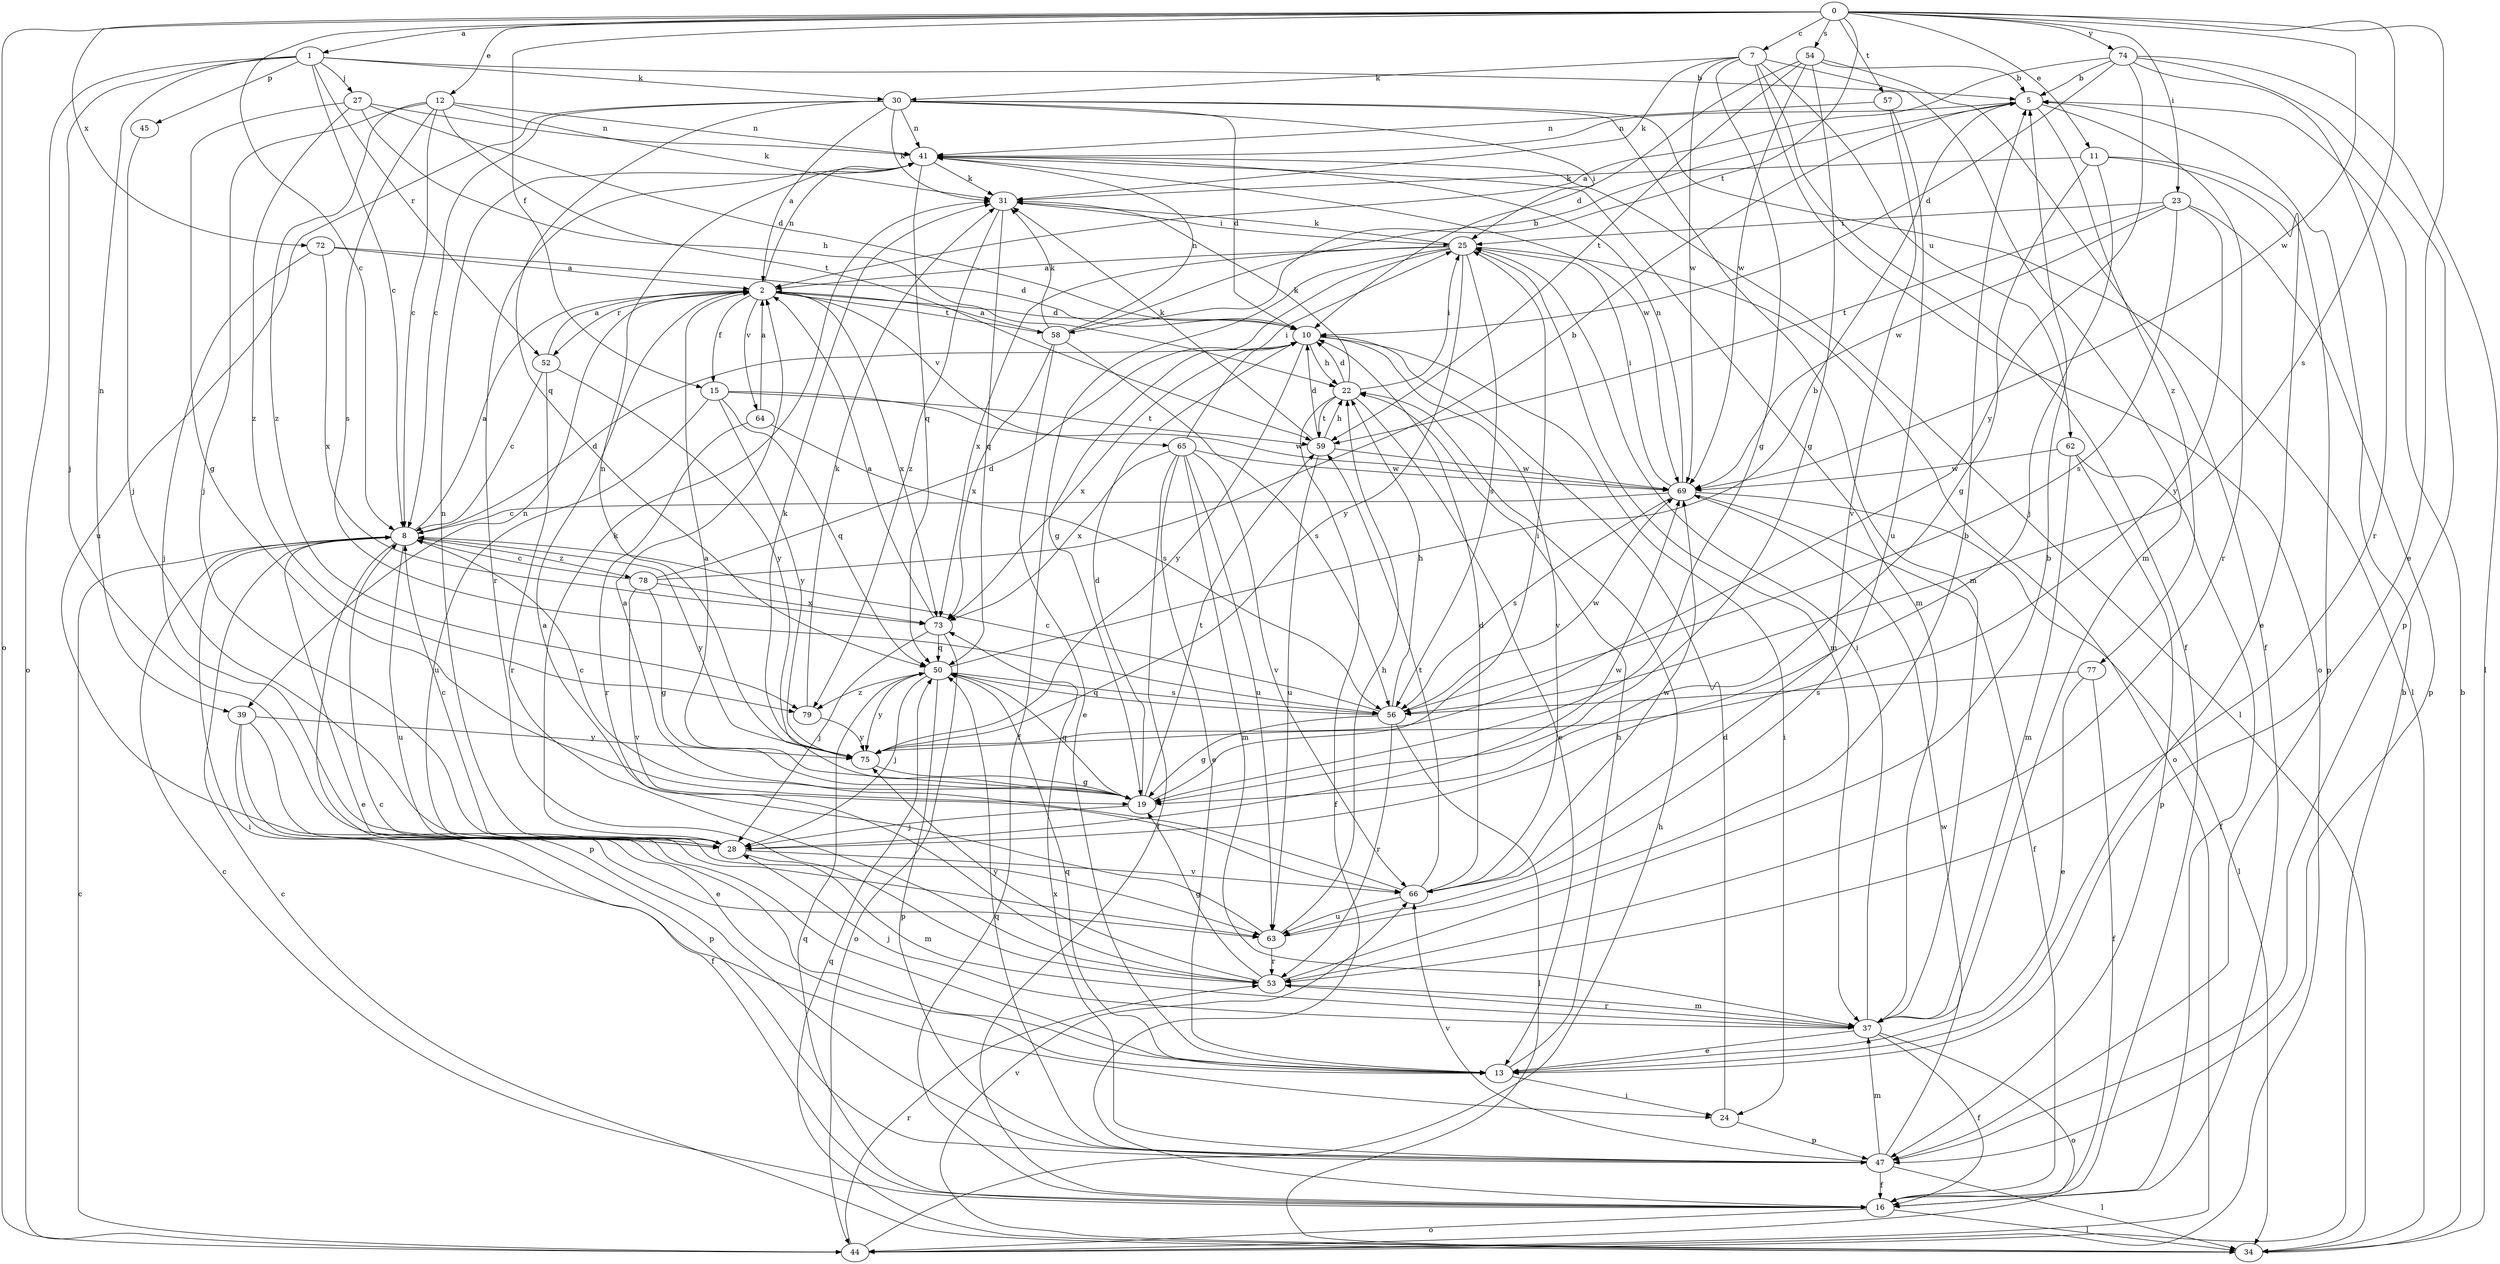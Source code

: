 strict digraph  {
0;
1;
2;
5;
7;
8;
10;
11;
12;
13;
15;
16;
19;
22;
23;
24;
25;
27;
28;
30;
31;
34;
37;
39;
41;
44;
45;
47;
50;
52;
53;
54;
56;
57;
58;
59;
62;
63;
64;
65;
66;
69;
72;
73;
74;
75;
77;
78;
79;
0 -> 1  [label=a];
0 -> 7  [label=c];
0 -> 8  [label=c];
0 -> 11  [label=e];
0 -> 12  [label=e];
0 -> 13  [label=e];
0 -> 15  [label=f];
0 -> 23  [label=i];
0 -> 44  [label=o];
0 -> 54  [label=s];
0 -> 56  [label=s];
0 -> 57  [label=t];
0 -> 58  [label=t];
0 -> 69  [label=w];
0 -> 72  [label=x];
0 -> 74  [label=y];
1 -> 5  [label=b];
1 -> 8  [label=c];
1 -> 27  [label=j];
1 -> 28  [label=j];
1 -> 30  [label=k];
1 -> 39  [label=n];
1 -> 44  [label=o];
1 -> 45  [label=p];
1 -> 52  [label=r];
2 -> 10  [label=d];
2 -> 15  [label=f];
2 -> 39  [label=n];
2 -> 41  [label=n];
2 -> 52  [label=r];
2 -> 58  [label=t];
2 -> 64  [label=v];
2 -> 65  [label=v];
2 -> 73  [label=x];
5 -> 41  [label=n];
5 -> 53  [label=r];
5 -> 77  [label=z];
7 -> 16  [label=f];
7 -> 19  [label=g];
7 -> 30  [label=k];
7 -> 31  [label=k];
7 -> 37  [label=m];
7 -> 44  [label=o];
7 -> 62  [label=u];
7 -> 69  [label=w];
8 -> 2  [label=a];
8 -> 10  [label=d];
8 -> 13  [label=e];
8 -> 24  [label=i];
8 -> 47  [label=p];
8 -> 63  [label=u];
8 -> 75  [label=y];
8 -> 78  [label=z];
10 -> 22  [label=h];
10 -> 24  [label=i];
10 -> 66  [label=v];
10 -> 73  [label=x];
10 -> 75  [label=y];
11 -> 13  [label=e];
11 -> 19  [label=g];
11 -> 28  [label=j];
11 -> 31  [label=k];
11 -> 47  [label=p];
12 -> 8  [label=c];
12 -> 28  [label=j];
12 -> 31  [label=k];
12 -> 41  [label=n];
12 -> 56  [label=s];
12 -> 59  [label=t];
12 -> 79  [label=z];
13 -> 8  [label=c];
13 -> 22  [label=h];
13 -> 24  [label=i];
13 -> 50  [label=q];
15 -> 50  [label=q];
15 -> 59  [label=t];
15 -> 63  [label=u];
15 -> 69  [label=w];
15 -> 75  [label=y];
16 -> 8  [label=c];
16 -> 34  [label=l];
16 -> 44  [label=o];
16 -> 50  [label=q];
19 -> 2  [label=a];
19 -> 8  [label=c];
19 -> 10  [label=d];
19 -> 25  [label=i];
19 -> 28  [label=j];
19 -> 31  [label=k];
19 -> 50  [label=q];
19 -> 59  [label=t];
22 -> 10  [label=d];
22 -> 13  [label=e];
22 -> 16  [label=f];
22 -> 25  [label=i];
22 -> 31  [label=k];
22 -> 59  [label=t];
23 -> 25  [label=i];
23 -> 47  [label=p];
23 -> 56  [label=s];
23 -> 59  [label=t];
23 -> 69  [label=w];
23 -> 75  [label=y];
24 -> 10  [label=d];
24 -> 47  [label=p];
25 -> 2  [label=a];
25 -> 16  [label=f];
25 -> 19  [label=g];
25 -> 31  [label=k];
25 -> 37  [label=m];
25 -> 44  [label=o];
25 -> 56  [label=s];
25 -> 73  [label=x];
25 -> 75  [label=y];
27 -> 10  [label=d];
27 -> 19  [label=g];
27 -> 22  [label=h];
27 -> 41  [label=n];
27 -> 79  [label=z];
28 -> 8  [label=c];
28 -> 31  [label=k];
28 -> 37  [label=m];
28 -> 41  [label=n];
28 -> 66  [label=v];
28 -> 69  [label=w];
30 -> 2  [label=a];
30 -> 8  [label=c];
30 -> 10  [label=d];
30 -> 25  [label=i];
30 -> 31  [label=k];
30 -> 34  [label=l];
30 -> 37  [label=m];
30 -> 41  [label=n];
30 -> 50  [label=q];
30 -> 63  [label=u];
31 -> 25  [label=i];
31 -> 50  [label=q];
31 -> 79  [label=z];
34 -> 5  [label=b];
34 -> 8  [label=c];
34 -> 50  [label=q];
34 -> 66  [label=v];
37 -> 13  [label=e];
37 -> 16  [label=f];
37 -> 25  [label=i];
37 -> 28  [label=j];
37 -> 44  [label=o];
37 -> 53  [label=r];
39 -> 13  [label=e];
39 -> 16  [label=f];
39 -> 47  [label=p];
39 -> 75  [label=y];
41 -> 31  [label=k];
41 -> 34  [label=l];
41 -> 37  [label=m];
41 -> 50  [label=q];
41 -> 53  [label=r];
41 -> 69  [label=w];
44 -> 5  [label=b];
44 -> 8  [label=c];
44 -> 22  [label=h];
44 -> 53  [label=r];
45 -> 28  [label=j];
47 -> 16  [label=f];
47 -> 34  [label=l];
47 -> 37  [label=m];
47 -> 50  [label=q];
47 -> 66  [label=v];
47 -> 69  [label=w];
47 -> 73  [label=x];
50 -> 5  [label=b];
50 -> 28  [label=j];
50 -> 47  [label=p];
50 -> 56  [label=s];
50 -> 75  [label=y];
50 -> 79  [label=z];
52 -> 2  [label=a];
52 -> 8  [label=c];
52 -> 53  [label=r];
52 -> 75  [label=y];
53 -> 5  [label=b];
53 -> 19  [label=g];
53 -> 37  [label=m];
53 -> 75  [label=y];
54 -> 5  [label=b];
54 -> 10  [label=d];
54 -> 16  [label=f];
54 -> 19  [label=g];
54 -> 59  [label=t];
54 -> 69  [label=w];
56 -> 8  [label=c];
56 -> 19  [label=g];
56 -> 22  [label=h];
56 -> 34  [label=l];
56 -> 50  [label=q];
56 -> 53  [label=r];
56 -> 69  [label=w];
57 -> 41  [label=n];
57 -> 63  [label=u];
57 -> 66  [label=v];
58 -> 2  [label=a];
58 -> 5  [label=b];
58 -> 13  [label=e];
58 -> 31  [label=k];
58 -> 41  [label=n];
58 -> 56  [label=s];
58 -> 73  [label=x];
59 -> 10  [label=d];
59 -> 22  [label=h];
59 -> 31  [label=k];
59 -> 63  [label=u];
59 -> 69  [label=w];
62 -> 16  [label=f];
62 -> 37  [label=m];
62 -> 47  [label=p];
62 -> 69  [label=w];
63 -> 2  [label=a];
63 -> 5  [label=b];
63 -> 22  [label=h];
63 -> 53  [label=r];
64 -> 2  [label=a];
64 -> 53  [label=r];
64 -> 56  [label=s];
65 -> 13  [label=e];
65 -> 16  [label=f];
65 -> 25  [label=i];
65 -> 37  [label=m];
65 -> 63  [label=u];
65 -> 66  [label=v];
65 -> 69  [label=w];
65 -> 73  [label=x];
66 -> 2  [label=a];
66 -> 10  [label=d];
66 -> 59  [label=t];
66 -> 63  [label=u];
66 -> 69  [label=w];
69 -> 8  [label=c];
69 -> 16  [label=f];
69 -> 25  [label=i];
69 -> 34  [label=l];
69 -> 41  [label=n];
69 -> 56  [label=s];
72 -> 2  [label=a];
72 -> 10  [label=d];
72 -> 28  [label=j];
72 -> 73  [label=x];
73 -> 2  [label=a];
73 -> 28  [label=j];
73 -> 44  [label=o];
73 -> 50  [label=q];
74 -> 2  [label=a];
74 -> 5  [label=b];
74 -> 10  [label=d];
74 -> 34  [label=l];
74 -> 47  [label=p];
74 -> 53  [label=r];
74 -> 75  [label=y];
75 -> 19  [label=g];
75 -> 41  [label=n];
77 -> 13  [label=e];
77 -> 16  [label=f];
77 -> 56  [label=s];
78 -> 5  [label=b];
78 -> 8  [label=c];
78 -> 10  [label=d];
78 -> 19  [label=g];
78 -> 66  [label=v];
78 -> 73  [label=x];
79 -> 31  [label=k];
79 -> 75  [label=y];
}
